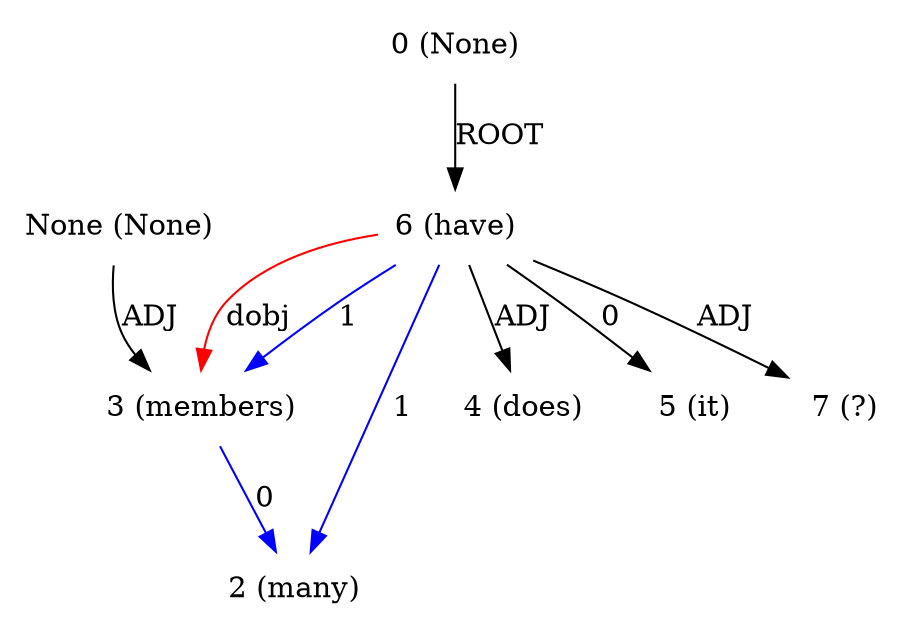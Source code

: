 digraph G{
edge [dir=forward]
node [shape=plaintext]

None [label="None (None)"]
None -> 3 [label="ADJ"]
0 [label="0 (None)"]
0 -> 6 [label="ROOT"]
2 [label="2 (many)"]
3 [label="3 (members)"]
3 -> 2 [label="0", color="blue"]
6 -> 3 [label="dobj", color="red"]
4 [label="4 (does)"]
5 [label="5 (it)"]
6 [label="6 (have)"]
6 -> 2 [label="1", color="blue"]
6 -> 3 [label="1", color="blue"]
6 -> 5 [label="0"]
6 -> 4 [label="ADJ"]
6 -> 7 [label="ADJ"]
7 [label="7 (?)"]
}
